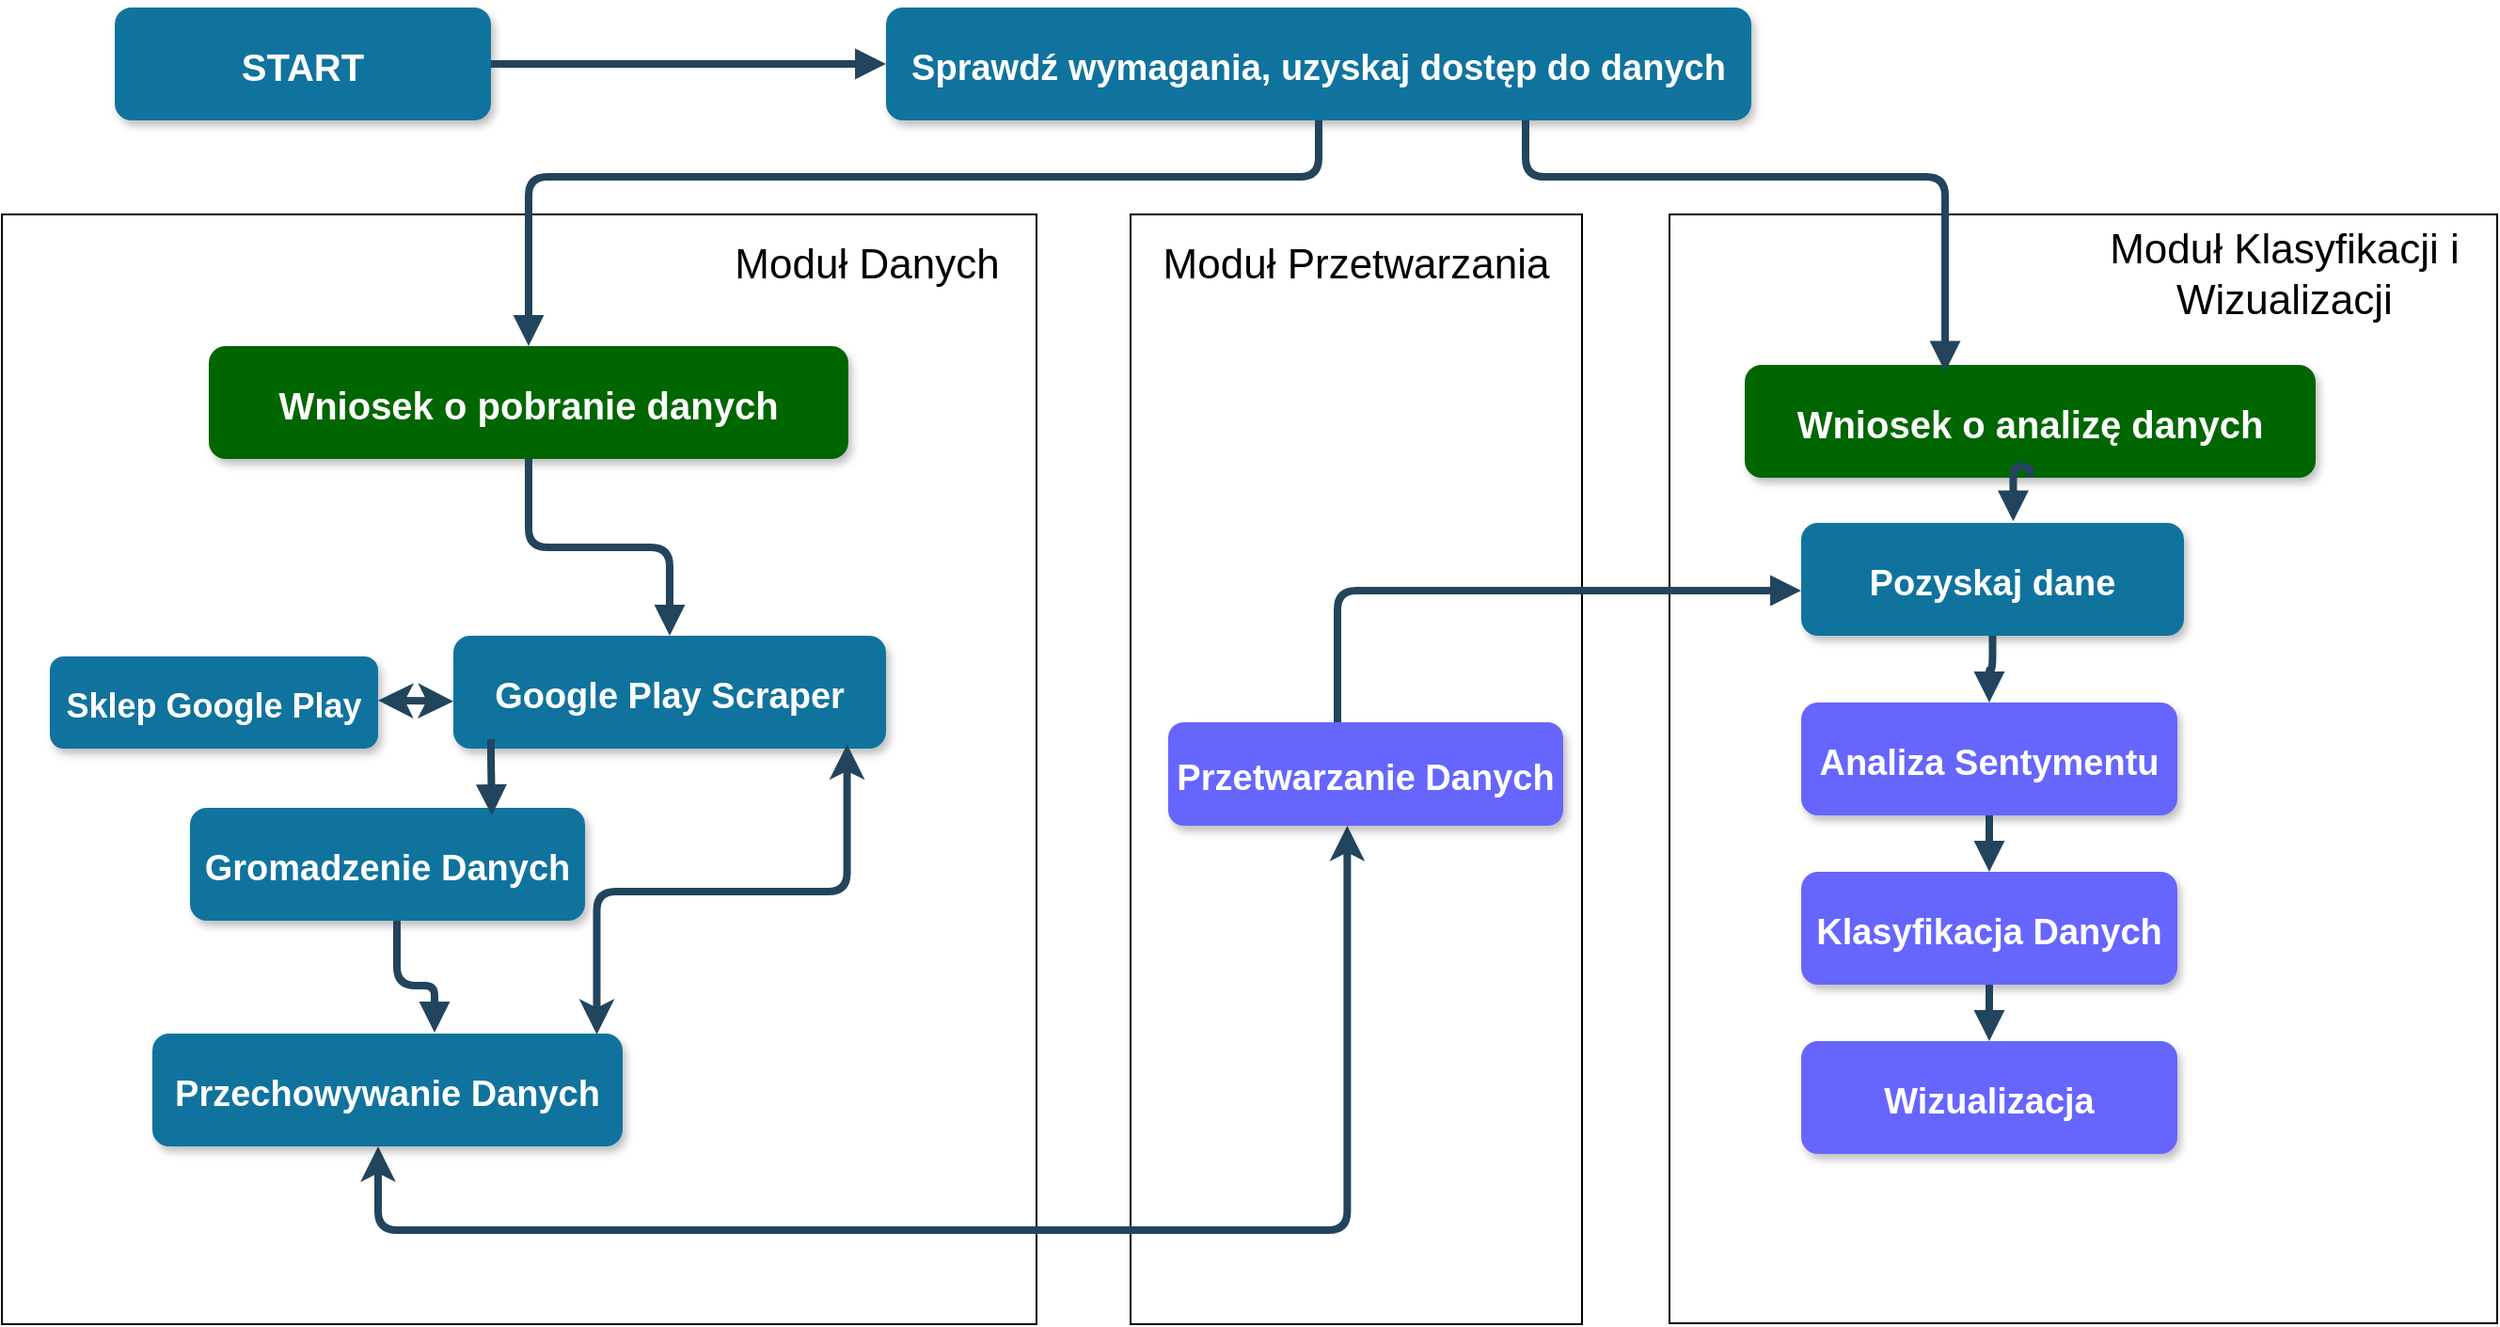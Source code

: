 <mxfile version="25.0.3">
  <diagram name="Page-1" id="97916047-d0de-89f5-080d-49f4d83e522f">
    <mxGraphModel dx="3116.5" dy="924" grid="1" gridSize="10" guides="1" tooltips="1" connect="1" arrows="1" fold="1" page="1" pageScale="1.5" pageWidth="1169" pageHeight="827" background="none" math="0" shadow="0">
      <root>
        <mxCell id="0" />
        <mxCell id="1" parent="0" />
        <mxCell id="wYoVtWXYN8VsOcOLvKbg-88" value="" style="rounded=0;whiteSpace=wrap;html=1;" parent="1" vertex="1">
          <mxGeometry x="590" y="470" width="240" height="590" as="geometry" />
        </mxCell>
        <mxCell id="wYoVtWXYN8VsOcOLvKbg-83" value="" style="rounded=0;whiteSpace=wrap;html=1;" parent="1" vertex="1">
          <mxGeometry x="876.5" y="470" width="440" height="589.5" as="geometry" />
        </mxCell>
        <mxCell id="wYoVtWXYN8VsOcOLvKbg-70" value="" style="rounded=0;whiteSpace=wrap;html=1;" parent="1" vertex="1">
          <mxGeometry x="-10" y="470" width="550" height="590" as="geometry" />
        </mxCell>
        <mxCell id="2" value="START" style="rounded=1;fillColor=#10739E;strokeColor=none;shadow=1;gradientColor=none;fontStyle=1;fontColor=#FFFFFF;fontSize=20;" parent="1" vertex="1">
          <mxGeometry x="50" y="360" width="200" height="60" as="geometry" />
        </mxCell>
        <mxCell id="3" value="Sprawdź wymagania, uzyskaj dostęp do danych" style="rounded=1;fillColor=#10739E;strokeColor=none;shadow=1;gradientColor=none;fontStyle=1;fontColor=#FFFFFF;fontSize=19;" parent="1" vertex="1">
          <mxGeometry x="460" y="360" width="460" height="60" as="geometry" />
        </mxCell>
        <mxCell id="5" value="Wniosek o pobranie danych" style="rounded=1;fillColor=#006600;strokeColor=none;shadow=1;gradientColor=none;fontStyle=1;fontColor=#FFFFFF;fontSize=20;" parent="1" vertex="1">
          <mxGeometry x="100" y="540" width="340" height="60" as="geometry" />
        </mxCell>
        <mxCell id="6" value="Wniosek o analizę danych" style="rounded=1;fillColor=#006600;strokeColor=none;shadow=1;gradientColor=none;fontStyle=1;fontColor=#FFFFFF;fontSize=20;" parent="1" vertex="1">
          <mxGeometry x="916.5" y="550" width="303.5" height="60" as="geometry" />
        </mxCell>
        <mxCell id="8" value="Google Play Scraper" style="rounded=1;fillColor=#10739E;strokeColor=none;shadow=1;gradientColor=none;fontStyle=1;fontColor=#FFFFFF;fontSize=19;" parent="1" vertex="1">
          <mxGeometry x="230" y="694" width="230" height="60" as="geometry" />
        </mxCell>
        <mxCell id="9" value="Gromadzenie Danych" style="rounded=1;fillColor=#10739E;strokeColor=none;shadow=1;gradientColor=none;fontStyle=1;fontColor=#FFFFFF;fontSize=19;" parent="1" vertex="1">
          <mxGeometry x="90" y="785.5" width="210" height="60" as="geometry" />
        </mxCell>
        <mxCell id="13" value="Pozyskaj dane" style="rounded=1;fillColor=#10739E;strokeColor=none;shadow=1;gradientColor=none;fontStyle=1;fontColor=#FFFFFF;fontSize=19;" parent="1" vertex="1">
          <mxGeometry x="946.5" y="634" width="203.5" height="60" as="geometry" />
        </mxCell>
        <mxCell id="14" value="Analiza Sentymentu" style="rounded=1;fillColor=#6666FF;strokeColor=none;shadow=1;gradientColor=none;fontStyle=1;fontColor=#FFFFFF;fontSize=19;" parent="1" vertex="1">
          <mxGeometry x="946.5" y="729.5" width="200" height="60" as="geometry" />
        </mxCell>
        <mxCell id="15" value="Klasyfikacja Danych" style="rounded=1;fillColor=#6666FF;strokeColor=none;shadow=1;gradientColor=none;fontStyle=1;fontColor=#FFFFFF;fontSize=19;" parent="1" vertex="1">
          <mxGeometry x="946.5" y="819.5" width="200" height="60" as="geometry" />
        </mxCell>
        <mxCell id="16" value="Wizualizacja" style="rounded=1;fillColor=#6666FF;strokeColor=none;shadow=1;gradientColor=none;fontStyle=1;fontColor=#FFFFFF;fontSize=19;" parent="1" vertex="1">
          <mxGeometry x="946.5" y="909.5" width="200" height="60" as="geometry" />
        </mxCell>
        <mxCell id="29" value="" style="edgeStyle=elbowEdgeStyle;elbow=vertical;strokeWidth=4;endArrow=block;endFill=1;fontStyle=1;strokeColor=#23445D;" parent="1" source="2" target="3" edge="1">
          <mxGeometry x="22" y="165.5" width="100" height="100" as="geometry">
            <mxPoint x="22" y="265.5" as="sourcePoint" />
            <mxPoint x="122" y="165.5" as="targetPoint" />
          </mxGeometry>
        </mxCell>
        <mxCell id="30" value="" style="edgeStyle=elbowEdgeStyle;elbow=vertical;strokeWidth=4;endArrow=block;endFill=1;fontStyle=1;strokeColor=#23445D;exitX=0.5;exitY=1;exitDx=0;exitDy=0;" parent="1" source="3" target="5" edge="1">
          <mxGeometry x="22" y="165.5" width="100" height="100" as="geometry">
            <mxPoint x="22" y="265.5" as="sourcePoint" />
            <mxPoint x="122" y="165.5" as="targetPoint" />
            <Array as="points">
              <mxPoint x="500" y="450" />
              <mxPoint x="610" y="510" />
            </Array>
          </mxGeometry>
        </mxCell>
        <mxCell id="32" value="" style="edgeStyle=elbowEdgeStyle;elbow=vertical;strokeWidth=4;endArrow=block;endFill=1;fontStyle=1;strokeColor=#23445D;entryX=0.351;entryY=0.061;entryDx=0;entryDy=0;entryPerimeter=0;" parent="1" source="3" target="6" edge="1">
          <mxGeometry x="22" y="165.5" width="100" height="100" as="geometry">
            <mxPoint x="22" y="265.5" as="sourcePoint" />
            <mxPoint x="122" y="165.5" as="targetPoint" />
            <Array as="points">
              <mxPoint x="800" y="450" />
              <mxPoint x="910" y="420" />
            </Array>
          </mxGeometry>
        </mxCell>
        <mxCell id="39" value="" style="edgeStyle=elbowEdgeStyle;elbow=vertical;strokeWidth=4;endArrow=block;endFill=1;fontStyle=1;strokeColor=#23445D;" parent="1" source="9" edge="1">
          <mxGeometry x="62" y="175.5" width="100" height="100" as="geometry">
            <mxPoint x="40" y="380" as="sourcePoint" />
            <mxPoint x="220" y="905" as="targetPoint" />
            <Array as="points">
              <mxPoint x="200" y="880" />
            </Array>
          </mxGeometry>
        </mxCell>
        <mxCell id="40" value="" style="edgeStyle=elbowEdgeStyle;elbow=vertical;strokeWidth=4;endArrow=classic;startArrow=classic;endFill=1;fontStyle=1;strokeColor=#23445D;entryX=0.822;entryY=1.03;entryDx=0;entryDy=0;exitX=0.5;exitY=1;exitDx=0;exitDy=0;entryPerimeter=0;" parent="1" edge="1">
          <mxGeometry x="62" y="185.5" width="100" height="100" as="geometry">
            <mxPoint x="190" y="965.5" as="sourcePoint" />
            <mxPoint x="705.2" y="795.0" as="targetPoint" />
            <Array as="points">
              <mxPoint x="430.8" y="1010" />
            </Array>
          </mxGeometry>
        </mxCell>
        <mxCell id="42" value="" style="edgeStyle=elbowEdgeStyle;elbow=vertical;strokeWidth=4;endArrow=block;endFill=1;fontStyle=1;strokeColor=#23445D;" parent="1" source="13" target="14" edge="1">
          <mxGeometry x="62" y="165.5" width="100" height="100" as="geometry">
            <mxPoint x="456.5" y="289.5" as="sourcePoint" />
            <mxPoint x="556.5" y="189.5" as="targetPoint" />
          </mxGeometry>
        </mxCell>
        <mxCell id="43" value="" style="edgeStyle=elbowEdgeStyle;elbow=vertical;strokeWidth=4;endArrow=block;endFill=1;fontStyle=1;strokeColor=#23445D;" parent="1" source="14" target="15" edge="1">
          <mxGeometry x="62" y="175.5" width="100" height="100" as="geometry">
            <mxPoint x="456.5" y="299.5" as="sourcePoint" />
            <mxPoint x="556.5" y="199.5" as="targetPoint" />
          </mxGeometry>
        </mxCell>
        <mxCell id="44" value="" style="edgeStyle=elbowEdgeStyle;elbow=vertical;strokeWidth=4;endArrow=block;endFill=1;fontStyle=1;strokeColor=#23445D;" parent="1" source="15" target="16" edge="1">
          <mxGeometry x="62" y="185.5" width="100" height="100" as="geometry">
            <mxPoint x="456.5" y="309.5" as="sourcePoint" />
            <mxPoint x="556.5" y="209.5" as="targetPoint" />
          </mxGeometry>
        </mxCell>
        <mxCell id="54" value="" style="edgeStyle=elbowEdgeStyle;elbow=vertical;strokeWidth=4;endArrow=block;endFill=1;fontStyle=1;strokeColor=#23445D;exitX=0.5;exitY=1;exitDx=0;exitDy=0;entryX=0.554;entryY=-0.014;entryDx=0;entryDy=0;entryPerimeter=0;" parent="1" source="6" target="13" edge="1">
          <mxGeometry x="22" y="165.5" width="100" height="100" as="geometry">
            <mxPoint x="68.5" y="279.5" as="sourcePoint" />
            <mxPoint x="168.5" y="179.5" as="targetPoint" />
            <Array as="points">
              <mxPoint x="1018.5" y="604" />
            </Array>
          </mxGeometry>
        </mxCell>
        <mxCell id="wYoVtWXYN8VsOcOLvKbg-65" value="" style="edgeStyle=elbowEdgeStyle;elbow=vertical;strokeWidth=4;endArrow=block;endFill=1;fontStyle=1;strokeColor=#23445D;exitX=1;exitY=0.5;exitDx=0;exitDy=0;" parent="1" source="wYoVtWXYN8VsOcOLvKbg-62" target="wYoVtWXYN8VsOcOLvKbg-88" edge="1">
          <mxGeometry x="62" y="185.5" width="100" height="100" as="geometry">
            <mxPoint x="440.0" y="930" as="sourcePoint" />
            <mxPoint x="730" y="710" as="targetPoint" />
            <Array as="points" />
          </mxGeometry>
        </mxCell>
        <mxCell id="wYoVtWXYN8VsOcOLvKbg-71" value="&lt;font style=&quot;font-size: 22px;&quot;&gt;Moduł Danych&lt;/font&gt;" style="text;html=1;align=center;verticalAlign=middle;whiteSpace=wrap;rounded=0;" parent="1" vertex="1">
          <mxGeometry x="360" y="482.25" width="180" height="30" as="geometry" />
        </mxCell>
        <mxCell id="wYoVtWXYN8VsOcOLvKbg-76" value="" style="edgeStyle=elbowEdgeStyle;elbow=vertical;strokeWidth=4;endArrow=block;endFill=1;fontStyle=1;strokeColor=#23445D;" parent="1" edge="1">
          <mxGeometry x="62" y="175.5" width="100" height="100" as="geometry">
            <mxPoint x="250" y="749" as="sourcePoint" />
            <mxPoint x="250.5" y="789.5" as="targetPoint" />
            <Array as="points">
              <mxPoint x="230.5" y="759.5" />
            </Array>
          </mxGeometry>
        </mxCell>
        <mxCell id="wYoVtWXYN8VsOcOLvKbg-78" value="" style="edgeStyle=elbowEdgeStyle;elbow=vertical;strokeWidth=4;endArrow=block;endFill=1;fontStyle=1;strokeColor=#23445D;exitX=0.5;exitY=1;exitDx=0;exitDy=0;" parent="1" source="5" target="8" edge="1">
          <mxGeometry x="62" y="175.5" width="100" height="100" as="geometry">
            <mxPoint x="369.5" y="715.5" as="sourcePoint" />
            <mxPoint x="370" y="680" as="targetPoint" />
            <Array as="points" />
          </mxGeometry>
        </mxCell>
        <mxCell id="10" value="Przechowywanie Danych" style="rounded=1;fillColor=#10739E;strokeColor=none;shadow=1;gradientColor=none;fontStyle=1;fontColor=#FFFFFF;fontSize=19;" parent="1" vertex="1">
          <mxGeometry x="70" y="905.5" width="250" height="60" as="geometry" />
        </mxCell>
        <mxCell id="wYoVtWXYN8VsOcOLvKbg-84" value="&lt;font style=&quot;font-size: 22px;&quot;&gt;Moduł Klasyfikacji i Wizualizacji&lt;/font&gt;" style="text;html=1;align=center;verticalAlign=middle;whiteSpace=wrap;rounded=0;" parent="1" vertex="1">
          <mxGeometry x="1090" y="475" width="226.5" height="54.5" as="geometry" />
        </mxCell>
        <mxCell id="wYoVtWXYN8VsOcOLvKbg-89" value="&lt;font style=&quot;font-size: 22px;&quot;&gt;Moduł Przetwarzania&lt;/font&gt;" style="text;html=1;align=center;verticalAlign=middle;whiteSpace=wrap;rounded=0;" parent="1" vertex="1">
          <mxGeometry x="600" y="470" width="220" height="54.5" as="geometry" />
        </mxCell>
        <mxCell id="wYoVtWXYN8VsOcOLvKbg-62" value="Przetwarzanie Danych" style="rounded=1;fillColor=#6666FF;strokeColor=none;shadow=1;gradientColor=none;fontStyle=1;fontColor=#FFFFFF;fontSize=19;" parent="1" vertex="1">
          <mxGeometry x="610" y="740" width="210" height="55" as="geometry" />
        </mxCell>
        <mxCell id="wYoVtWXYN8VsOcOLvKbg-107" style="edgeStyle=elbowEdgeStyle;elbow=vertical;strokeWidth=4;endArrow=block;endFill=1;fontStyle=1;strokeColor=#23445D;exitX=0.5;exitY=0;exitDx=0;exitDy=0;" parent="1" target="13" edge="1">
          <mxGeometry relative="1" as="geometry">
            <mxPoint x="700" y="740" as="sourcePoint" />
            <mxPoint x="866.5" y="670" as="targetPoint" />
            <Array as="points">
              <mxPoint x="810" y="670" />
            </Array>
          </mxGeometry>
        </mxCell>
        <mxCell id="zgTLJSHtycJTFeUl3KYn-54" value="Sklep Google Play" style="rounded=1;fillColor=#10739E;strokeColor=none;shadow=1;gradientColor=none;fontStyle=1;fontColor=#FFFFFF;fontSize=18;" parent="1" vertex="1">
          <mxGeometry x="15.5" y="705" width="174.5" height="49" as="geometry" />
        </mxCell>
        <mxCell id="zgTLJSHtycJTFeUl3KYn-56" value="" style="edgeStyle=elbowEdgeStyle;elbow=vertical;strokeWidth=4;endArrow=classic;startArrow=classic;endFill=1;fontStyle=1;strokeColor=#23445D;" parent="1" edge="1">
          <mxGeometry width="50" height="50" relative="1" as="geometry">
            <mxPoint x="230" y="728.82" as="sourcePoint" />
            <mxPoint x="190" y="728.32" as="targetPoint" />
            <Array as="points">
              <mxPoint x="290" y="728.32" />
            </Array>
          </mxGeometry>
        </mxCell>
        <mxCell id="zgTLJSHtycJTFeUl3KYn-60" style="edgeStyle=elbowEdgeStyle;elbow=vertical;strokeWidth=4;endArrow=classic;startArrow=classic;endFill=1;fontStyle=1;strokeColor=#23445D;exitX=0.91;exitY=0.962;exitDx=0;exitDy=0;exitPerimeter=0;entryX=0.945;entryY=0.008;entryDx=0;entryDy=0;entryPerimeter=0;" parent="1" source="8" target="10" edge="1">
          <mxGeometry relative="1" as="geometry">
            <mxPoint x="720" y="674" as="sourcePoint" />
            <mxPoint x="310" y="900" as="targetPoint" />
            <Array as="points">
              <mxPoint x="390" y="830" />
            </Array>
          </mxGeometry>
        </mxCell>
      </root>
    </mxGraphModel>
  </diagram>
</mxfile>
